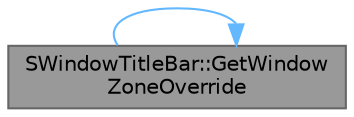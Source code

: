digraph "SWindowTitleBar::GetWindowZoneOverride"
{
 // INTERACTIVE_SVG=YES
 // LATEX_PDF_SIZE
  bgcolor="transparent";
  edge [fontname=Helvetica,fontsize=10,labelfontname=Helvetica,labelfontsize=10];
  node [fontname=Helvetica,fontsize=10,shape=box,height=0.2,width=0.4];
  rankdir="LR";
  Node1 [id="Node000001",label="SWindowTitleBar::GetWindow\lZoneOverride",height=0.2,width=0.4,color="gray40", fillcolor="grey60", style="filled", fontcolor="black",tooltip="Creates and initializes a new window title bar widget."];
  Node1 -> Node1 [id="edge1_Node000001_Node000001",color="steelblue1",style="solid",tooltip=" "];
}
